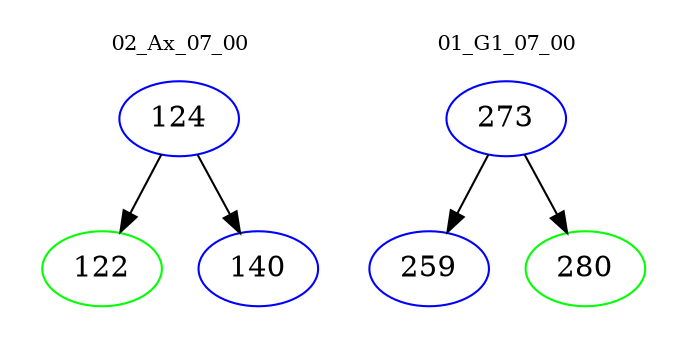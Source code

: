 digraph{
subgraph cluster_0 {
color = white
label = "02_Ax_07_00";
fontsize=10;
T0_124 [label="124", color="blue"]
T0_124 -> T0_122 [color="black"]
T0_122 [label="122", color="green"]
T0_124 -> T0_140 [color="black"]
T0_140 [label="140", color="blue"]
}
subgraph cluster_1 {
color = white
label = "01_G1_07_00";
fontsize=10;
T1_273 [label="273", color="blue"]
T1_273 -> T1_259 [color="black"]
T1_259 [label="259", color="blue"]
T1_273 -> T1_280 [color="black"]
T1_280 [label="280", color="green"]
}
}
